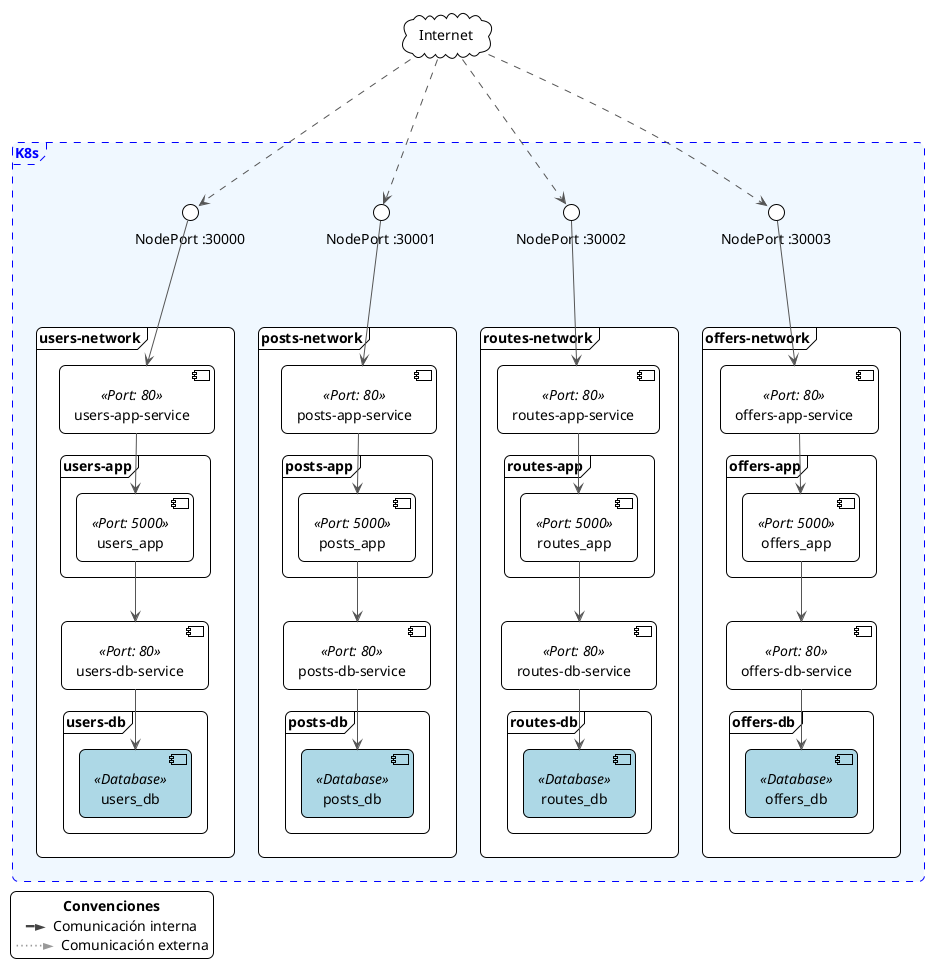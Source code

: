 @startuml networks
!theme plain
skinparam shadowing false
skinparam roundcorner 12
skinparam ArrowThickness 1
skinparam ArrowColor #555
skinparam defaultTextAlignment center

'=========================================================
' INTERNET
cloud "Internet" as internet

<style>
  .Database {
    BackgroundColor lightblue
    BorderColor blue
    FontColor black
  }
</style>

legend left
<b>Convenciones</b>
<color:#444>━►</color>  Comunicación interna
<color:#999>⋯⋯►</color>  Comunicación externa
endlegend

'=========================================================
frame "K8s" #aliceblue;line:blue;line.dashed;text:blue {

() "NodePort :30000" as frame_users
() "NodePort :30001" as frame_posts
() "NodePort :30002" as frame_routes
() "NodePort :30003" as frame_offers

  '----------- USERS -----------
  frame "users-network" {
    
      component "users-app-service" as users_svc <<Port: 80>>
      frame "users-app" {
        component users_app as "users_app" <<Port: 5000>>

      
    }
    component "users-db-service" as users_db_svc <<Port: 80>>
    frame "users-db" {
      component "users_db" as users_db <<Database>>
    }
    
    users_svc  --> users_app
    users_app --> users_db_svc
    users_db_svc --> users_db
  }
  
  '----------- POSTS -----------
  frame "posts-network" {
    
      component "posts-app-service" as posts_svc <<Port: 80>>
      frame "posts-app" {
        component posts_app as "posts_app" <<Port: 5000>>
      }
    
    component "posts-db-service" as posts_db_svc <<Port: 80>>
    frame "posts-db" {
      component "posts_db" as posts_db <<Database>>
    }

    posts_svc --> posts_app
    posts_app --> posts_db_svc
    posts_db_svc --> posts_db
  }
  
  '----------- ROUTES -----------
  frame "routes-network" {
    
      component "routes-app-service" as routes_svc <<Port: 80>>
      frame "routes-app" {
        component routes_app as "routes_app" <<Port: 5000>>
      }
    
    component "routes-db-service" as routes_db_svc <<Port: 80>>
    frame "routes-db" {
      component "routes_db" as routes_db <<Database>>
    }

    routes_svc --> routes_app
    routes_app --> routes_db_svc
    routes_db_svc --> routes_db
  }
  
  '----------- OFFERS -----------
  frame "offers-network" {
   
      component "offers-app-service" as offers_svc <<Port: 80>>
      frame "offers-app" {
        component offers_app as "offers_app" <<Port: 5000>>
      }
    
    component "offers-db-service" as offers_db_svc <<Port: 80>>
    frame "offers-db" {
      component "offers_db" as offers_db <<Database>>
    }

    offers_svc --> offers_app
    offers_app --> offers_db_svc
    offers_db_svc --> offers_db
  }
}

'=========================================================
' CONEXIONES EXTERNAS
internet ...> frame_users
internet ...> frame_posts
internet ...> frame_routes
internet ...> frame_offers

frame_users ---> users_svc
frame_posts ---> posts_svc
frame_routes ---> routes_svc
frame_offers ---> offers_svc

@enduml
